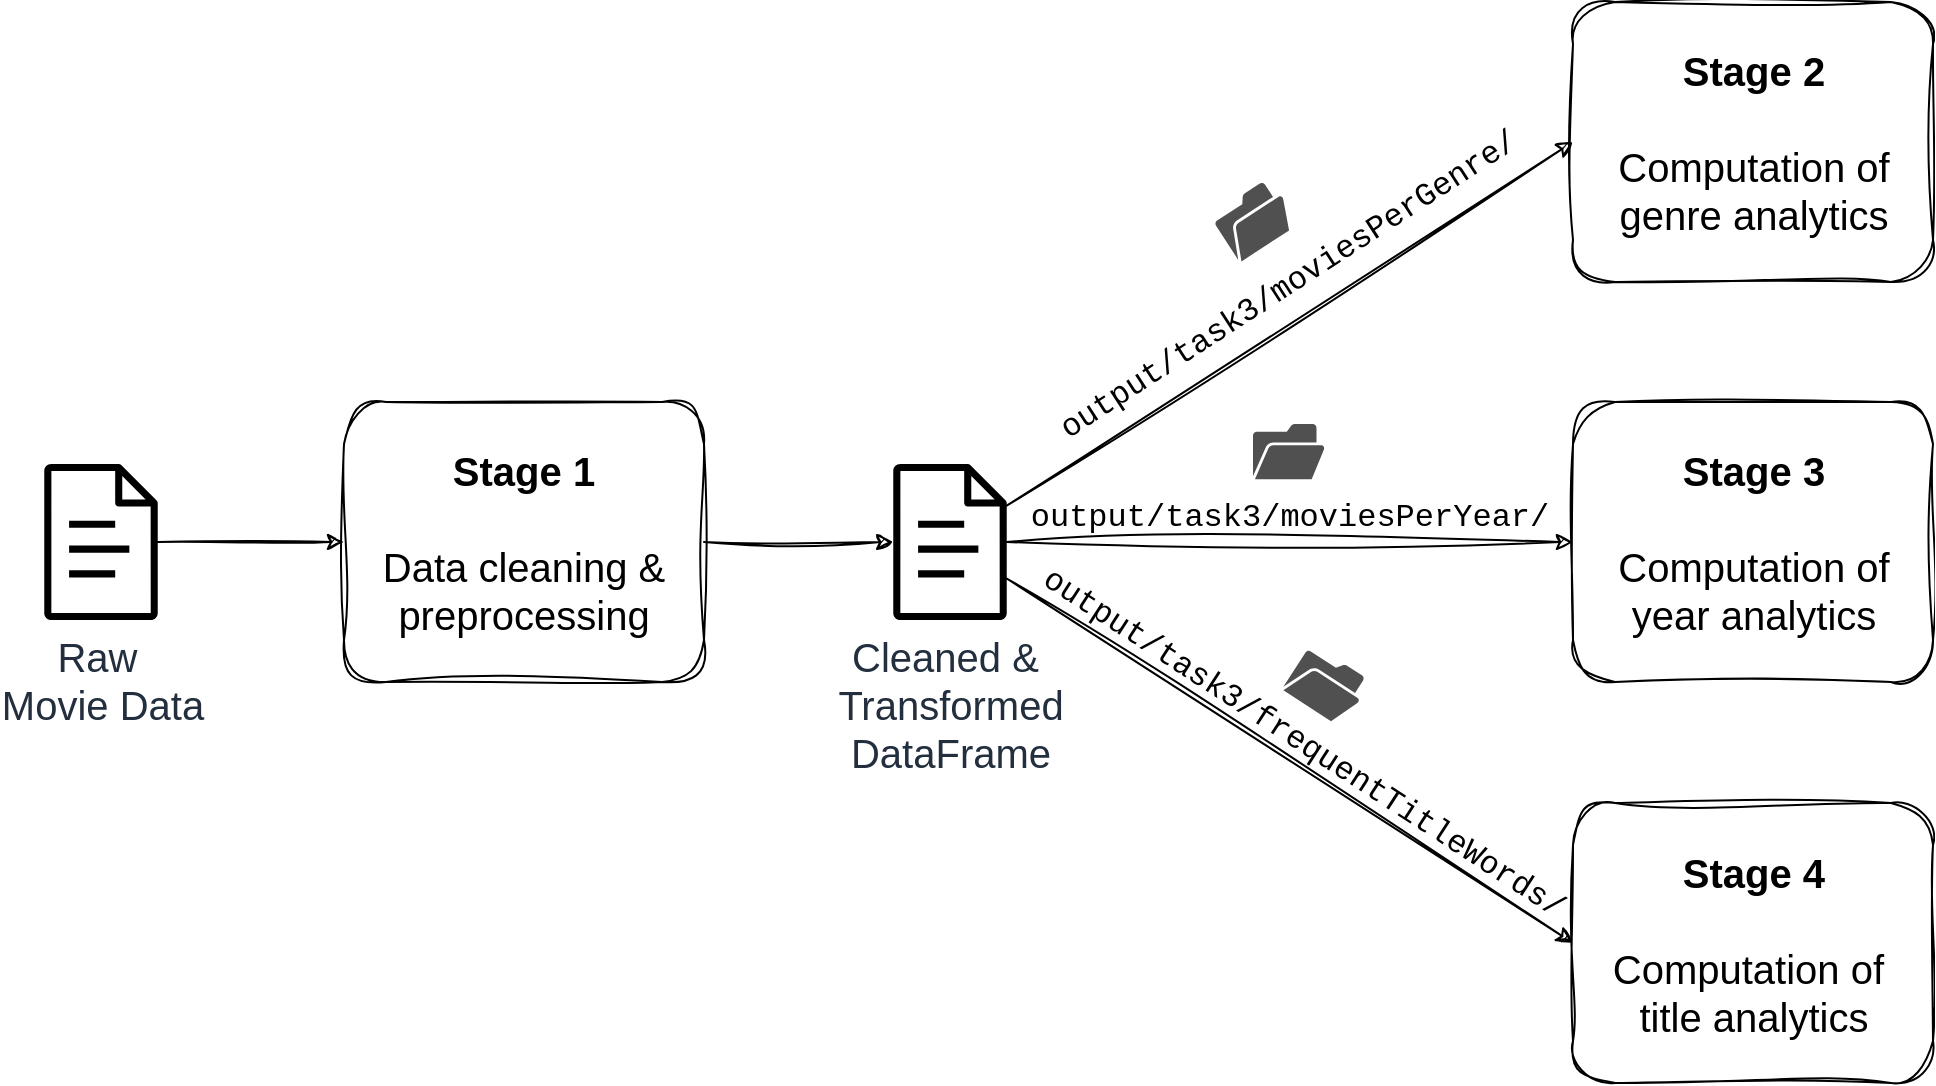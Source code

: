 <mxfile version="25.0.3">
  <diagram name="Page-1" id="-SPQF5PVfr-6Pd06Dsst">
    <mxGraphModel dx="1433" dy="785" grid="1" gridSize="10" guides="1" tooltips="1" connect="1" arrows="1" fold="1" page="1" pageScale="1" pageWidth="1169" pageHeight="827" math="0" shadow="0">
      <root>
        <mxCell id="0" />
        <mxCell id="1" parent="0" />
        <mxCell id="zrYHvhllYR8c8eESXv5n-3" style="edgeStyle=orthogonalEdgeStyle;rounded=0;orthogonalLoop=1;jettySize=auto;html=1;entryX=0;entryY=0.5;entryDx=0;entryDy=0;sketch=1;curveFitting=1;jiggle=2;" edge="1" parent="1" source="zrYHvhllYR8c8eESXv5n-1" target="zrYHvhllYR8c8eESXv5n-2">
          <mxGeometry relative="1" as="geometry" />
        </mxCell>
        <mxCell id="zrYHvhllYR8c8eESXv5n-1" value="&lt;font style=&quot;font-size: 20px;&quot;&gt;Raw&amp;nbsp;&lt;/font&gt;&lt;div&gt;&lt;font style=&quot;font-size: 20px;&quot;&gt;Movie Data&lt;/font&gt;&lt;/div&gt;" style="sketch=0;outlineConnect=0;fontColor=#232F3E;gradientColor=none;fillColor=#000000;strokeColor=none;dashed=0;verticalLabelPosition=bottom;verticalAlign=top;align=center;html=1;fontSize=12;fontStyle=0;aspect=fixed;pointerEvents=1;shape=mxgraph.aws4.document;" vertex="1" parent="1">
          <mxGeometry x="100" y="261" width="57" height="78" as="geometry" />
        </mxCell>
        <mxCell id="zrYHvhllYR8c8eESXv5n-5" style="edgeStyle=orthogonalEdgeStyle;rounded=0;orthogonalLoop=1;jettySize=auto;html=1;sketch=1;curveFitting=1;jiggle=2;" edge="1" parent="1" source="zrYHvhllYR8c8eESXv5n-2" target="zrYHvhllYR8c8eESXv5n-4">
          <mxGeometry relative="1" as="geometry" />
        </mxCell>
        <mxCell id="zrYHvhllYR8c8eESXv5n-2" value="&lt;div&gt;&lt;font style=&quot;font-size: 20px;&quot;&gt;&lt;b&gt;Stage 1&lt;/b&gt;&lt;/font&gt;&lt;/div&gt;&lt;div&gt;&lt;font style=&quot;font-size: 20px;&quot;&gt;&lt;b&gt;&lt;br&gt;&lt;/b&gt;Data cleaning &amp;amp; preprocessing&lt;/font&gt;&lt;/div&gt;" style="rounded=1;whiteSpace=wrap;html=1;fillColor=none;sketch=1;curveFitting=1;jiggle=2;" vertex="1" parent="1">
          <mxGeometry x="250" y="230" width="180" height="140" as="geometry" />
        </mxCell>
        <mxCell id="zrYHvhllYR8c8eESXv5n-9" style="rounded=0;orthogonalLoop=1;jettySize=auto;html=1;entryX=0;entryY=0.5;entryDx=0;entryDy=0;sketch=1;curveFitting=1;jiggle=2;" edge="1" parent="1" source="zrYHvhllYR8c8eESXv5n-4" target="zrYHvhllYR8c8eESXv5n-6">
          <mxGeometry relative="1" as="geometry" />
        </mxCell>
        <mxCell id="zrYHvhllYR8c8eESXv5n-10" style="edgeStyle=orthogonalEdgeStyle;rounded=0;orthogonalLoop=1;jettySize=auto;html=1;entryX=0;entryY=0.5;entryDx=0;entryDy=0;sketch=1;curveFitting=1;jiggle=2;" edge="1" parent="1" source="zrYHvhllYR8c8eESXv5n-4" target="zrYHvhllYR8c8eESXv5n-7">
          <mxGeometry relative="1" as="geometry" />
        </mxCell>
        <mxCell id="zrYHvhllYR8c8eESXv5n-11" style="rounded=0;orthogonalLoop=1;jettySize=auto;html=1;entryX=0;entryY=0.5;entryDx=0;entryDy=0;sketch=1;curveFitting=1;jiggle=2;" edge="1" parent="1" source="zrYHvhllYR8c8eESXv5n-4" target="zrYHvhllYR8c8eESXv5n-8">
          <mxGeometry relative="1" as="geometry" />
        </mxCell>
        <mxCell id="zrYHvhllYR8c8eESXv5n-4" value="&lt;font style=&quot;font-size: 20px;&quot;&gt;Cleaned &amp;amp;&amp;nbsp;&lt;/font&gt;&lt;div&gt;&lt;font style=&quot;font-size: 20px;&quot;&gt;Transformed&lt;/font&gt;&lt;div&gt;&lt;font style=&quot;font-size: 20px;&quot;&gt;DataFrame&lt;/font&gt;&lt;/div&gt;&lt;/div&gt;" style="sketch=0;outlineConnect=0;fontColor=#232F3E;gradientColor=none;fillColor=#000000;strokeColor=none;dashed=0;verticalLabelPosition=bottom;verticalAlign=top;align=center;html=1;fontSize=12;fontStyle=0;aspect=fixed;pointerEvents=1;shape=mxgraph.aws4.document;" vertex="1" parent="1">
          <mxGeometry x="524.5" y="261" width="57" height="78" as="geometry" />
        </mxCell>
        <mxCell id="zrYHvhllYR8c8eESXv5n-6" value="&lt;div&gt;&lt;font style=&quot;font-size: 20px;&quot;&gt;&lt;b&gt;Stage 2&lt;/b&gt;&lt;/font&gt;&lt;/div&gt;&lt;div&gt;&lt;font style=&quot;font-size: 20px;&quot;&gt;&lt;b&gt;&lt;br&gt;&lt;/b&gt;Computation of genre analytics&lt;/font&gt;&lt;/div&gt;" style="rounded=1;whiteSpace=wrap;html=1;fillColor=none;sketch=1;curveFitting=1;jiggle=2;" vertex="1" parent="1">
          <mxGeometry x="864.5" y="30" width="180" height="140" as="geometry" />
        </mxCell>
        <mxCell id="zrYHvhllYR8c8eESXv5n-7" value="&lt;div&gt;&lt;font style=&quot;font-size: 20px;&quot;&gt;&lt;b&gt;Stage 3&lt;/b&gt;&lt;/font&gt;&lt;/div&gt;&lt;div&gt;&lt;font style=&quot;font-size: 20px;&quot;&gt;&lt;b&gt;&lt;br&gt;&lt;/b&gt;Computation of year analytics&lt;/font&gt;&lt;/div&gt;" style="rounded=1;whiteSpace=wrap;html=1;fillColor=none;sketch=1;curveFitting=1;jiggle=2;" vertex="1" parent="1">
          <mxGeometry x="864.5" y="230" width="180" height="140" as="geometry" />
        </mxCell>
        <mxCell id="zrYHvhllYR8c8eESXv5n-8" value="&lt;div&gt;&lt;font style=&quot;font-size: 20px;&quot;&gt;&lt;b&gt;Stage 4&lt;/b&gt;&lt;/font&gt;&lt;/div&gt;&lt;div&gt;&lt;font style=&quot;font-size: 20px;&quot;&gt;&lt;b&gt;&lt;br&gt;&lt;/b&gt;Computation of&amp;nbsp;&lt;/font&gt;&lt;/div&gt;&lt;div&gt;&lt;font style=&quot;font-size: 20px;&quot;&gt;title analytics&lt;/font&gt;&lt;/div&gt;" style="rounded=1;whiteSpace=wrap;html=1;fillColor=none;sketch=1;curveFitting=1;jiggle=2;" vertex="1" parent="1">
          <mxGeometry x="864.5" y="430.5" width="180" height="140" as="geometry" />
        </mxCell>
        <mxCell id="zrYHvhllYR8c8eESXv5n-14" value="&lt;font style=&quot;font-size: 16px;&quot; face=&quot;Courier New&quot;&gt;output/task3/moviesPerGenre/&lt;/font&gt;" style="text;html=1;align=center;verticalAlign=middle;whiteSpace=wrap;rounded=0;rotation=-33;" vertex="1" parent="1">
          <mxGeometry x="577.5" y="157.24" width="290" height="30" as="geometry" />
        </mxCell>
        <mxCell id="zrYHvhllYR8c8eESXv5n-15" value="" style="sketch=0;pointerEvents=1;shadow=0;dashed=0;html=1;strokeColor=none;fillColor=#505050;labelPosition=center;verticalLabelPosition=bottom;verticalAlign=top;outlineConnect=0;align=center;shape=mxgraph.office.concepts.folder_open;rotation=-33;" vertex="1" parent="1">
          <mxGeometry x="687.5" y="125" width="36" height="27.64" as="geometry" />
        </mxCell>
        <mxCell id="zrYHvhllYR8c8eESXv5n-16" value="&lt;font style=&quot;font-size: 16px;&quot; face=&quot;Courier New&quot;&gt;output/task3/moviesPerYear/&lt;/font&gt;" style="text;html=1;align=center;verticalAlign=middle;whiteSpace=wrap;rounded=0;rotation=0;" vertex="1" parent="1">
          <mxGeometry x="577.5" y="273" width="290" height="30" as="geometry" />
        </mxCell>
        <mxCell id="zrYHvhllYR8c8eESXv5n-17" value="" style="sketch=0;pointerEvents=1;shadow=0;dashed=0;html=1;strokeColor=none;fillColor=#505050;labelPosition=center;verticalLabelPosition=bottom;verticalAlign=top;outlineConnect=0;align=center;shape=mxgraph.office.concepts.folder_open;rotation=0;" vertex="1" parent="1">
          <mxGeometry x="704.5" y="241" width="36" height="27.64" as="geometry" />
        </mxCell>
        <mxCell id="zrYHvhllYR8c8eESXv5n-18" value="&lt;font style=&quot;font-size: 16px;&quot; face=&quot;Courier New&quot;&gt;output/task3/frequentTitleWords/&lt;/font&gt;" style="text;html=1;align=center;verticalAlign=middle;whiteSpace=wrap;rounded=0;rotation=33;" vertex="1" parent="1">
          <mxGeometry x="584.5" y="385.64" width="290" height="30" as="geometry" />
        </mxCell>
        <mxCell id="zrYHvhllYR8c8eESXv5n-19" value="" style="sketch=0;pointerEvents=1;shadow=0;dashed=0;html=1;strokeColor=none;fillColor=#505050;labelPosition=center;verticalLabelPosition=bottom;verticalAlign=top;outlineConnect=0;align=center;shape=mxgraph.office.concepts.folder_open;rotation=33;" vertex="1" parent="1">
          <mxGeometry x="723.5" y="358" width="36" height="27.64" as="geometry" />
        </mxCell>
      </root>
    </mxGraphModel>
  </diagram>
</mxfile>
